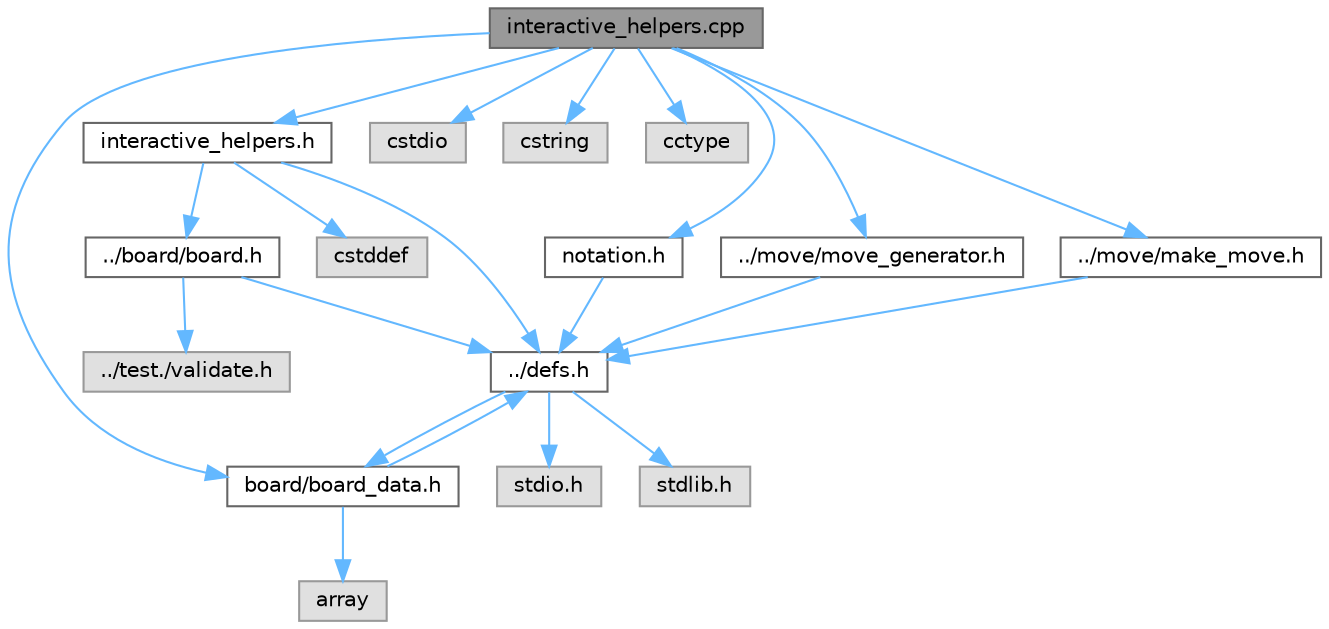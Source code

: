 digraph "interactive_helpers.cpp"
{
 // INTERACTIVE_SVG=YES
 // LATEX_PDF_SIZE
  bgcolor="transparent";
  edge [fontname=Helvetica,fontsize=10,labelfontname=Helvetica,labelfontsize=10];
  node [fontname=Helvetica,fontsize=10,shape=box,height=0.2,width=0.4];
  Node1 [id="Node000001",label="interactive_helpers.cpp",height=0.2,width=0.4,color="gray40", fillcolor="grey60", style="filled", fontcolor="black",tooltip=" "];
  Node1 -> Node2 [id="edge22_Node000001_Node000002",color="steelblue1",style="solid",tooltip=" "];
  Node2 [id="Node000002",label="interactive_helpers.h",height=0.2,width=0.4,color="grey40", fillcolor="white", style="filled",URL="$interactive__helpers_8h.html",tooltip=" "];
  Node2 -> Node3 [id="edge23_Node000002_Node000003",color="steelblue1",style="solid",tooltip=" "];
  Node3 [id="Node000003",label="cstddef",height=0.2,width=0.4,color="grey60", fillcolor="#E0E0E0", style="filled",tooltip=" "];
  Node2 -> Node4 [id="edge24_Node000002_Node000004",color="steelblue1",style="solid",tooltip=" "];
  Node4 [id="Node000004",label="../defs.h",height=0.2,width=0.4,color="grey40", fillcolor="white", style="filled",URL="$defs_8h.html",tooltip=" "];
  Node4 -> Node5 [id="edge25_Node000004_Node000005",color="steelblue1",style="solid",tooltip=" "];
  Node5 [id="Node000005",label="stdlib.h",height=0.2,width=0.4,color="grey60", fillcolor="#E0E0E0", style="filled",tooltip=" "];
  Node4 -> Node6 [id="edge26_Node000004_Node000006",color="steelblue1",style="solid",tooltip=" "];
  Node6 [id="Node000006",label="stdio.h",height=0.2,width=0.4,color="grey60", fillcolor="#E0E0E0", style="filled",tooltip=" "];
  Node4 -> Node7 [id="edge27_Node000004_Node000007",color="steelblue1",style="solid",tooltip=" "];
  Node7 [id="Node000007",label="board/board_data.h",height=0.2,width=0.4,color="grey40", fillcolor="white", style="filled",URL="$board__data_8h.html",tooltip=" "];
  Node7 -> Node8 [id="edge28_Node000007_Node000008",color="steelblue1",style="solid",tooltip=" "];
  Node8 [id="Node000008",label="array",height=0.2,width=0.4,color="grey60", fillcolor="#E0E0E0", style="filled",tooltip=" "];
  Node7 -> Node4 [id="edge29_Node000007_Node000004",color="steelblue1",style="solid",tooltip=" "];
  Node2 -> Node9 [id="edge30_Node000002_Node000009",color="steelblue1",style="solid",tooltip=" "];
  Node9 [id="Node000009",label="../board/board.h",height=0.2,width=0.4,color="grey40", fillcolor="white", style="filled",URL="$board_8h.html",tooltip=" "];
  Node9 -> Node4 [id="edge31_Node000009_Node000004",color="steelblue1",style="solid",tooltip=" "];
  Node9 -> Node10 [id="edge32_Node000009_Node000010",color="steelblue1",style="solid",tooltip=" "];
  Node10 [id="Node000010",label="../test./validate.h",height=0.2,width=0.4,color="grey60", fillcolor="#E0E0E0", style="filled",tooltip=" "];
  Node1 -> Node11 [id="edge33_Node000001_Node000011",color="steelblue1",style="solid",tooltip=" "];
  Node11 [id="Node000011",label="cstdio",height=0.2,width=0.4,color="grey60", fillcolor="#E0E0E0", style="filled",tooltip=" "];
  Node1 -> Node12 [id="edge34_Node000001_Node000012",color="steelblue1",style="solid",tooltip=" "];
  Node12 [id="Node000012",label="cstring",height=0.2,width=0.4,color="grey60", fillcolor="#E0E0E0", style="filled",tooltip=" "];
  Node1 -> Node13 [id="edge35_Node000001_Node000013",color="steelblue1",style="solid",tooltip=" "];
  Node13 [id="Node000013",label="cctype",height=0.2,width=0.4,color="grey60", fillcolor="#E0E0E0", style="filled",tooltip=" "];
  Node1 -> Node7 [id="edge36_Node000001_Node000007",color="steelblue1",style="solid",tooltip=" "];
  Node1 -> Node14 [id="edge37_Node000001_Node000014",color="steelblue1",style="solid",tooltip=" "];
  Node14 [id="Node000014",label="../move/move_generator.h",height=0.2,width=0.4,color="grey40", fillcolor="white", style="filled",URL="$move__generator_8h.html",tooltip=" "];
  Node14 -> Node4 [id="edge38_Node000014_Node000004",color="steelblue1",style="solid",tooltip=" "];
  Node1 -> Node15 [id="edge39_Node000001_Node000015",color="steelblue1",style="solid",tooltip=" "];
  Node15 [id="Node000015",label="../move/make_move.h",height=0.2,width=0.4,color="grey40", fillcolor="white", style="filled",URL="$make__move_8h.html",tooltip=" "];
  Node15 -> Node4 [id="edge40_Node000015_Node000004",color="steelblue1",style="solid",tooltip=" "];
  Node1 -> Node16 [id="edge41_Node000001_Node000016",color="steelblue1",style="solid",tooltip=" "];
  Node16 [id="Node000016",label="notation.h",height=0.2,width=0.4,color="grey40", fillcolor="white", style="filled",URL="$notation_8h.html",tooltip=" "];
  Node16 -> Node4 [id="edge42_Node000016_Node000004",color="steelblue1",style="solid",tooltip=" "];
}
